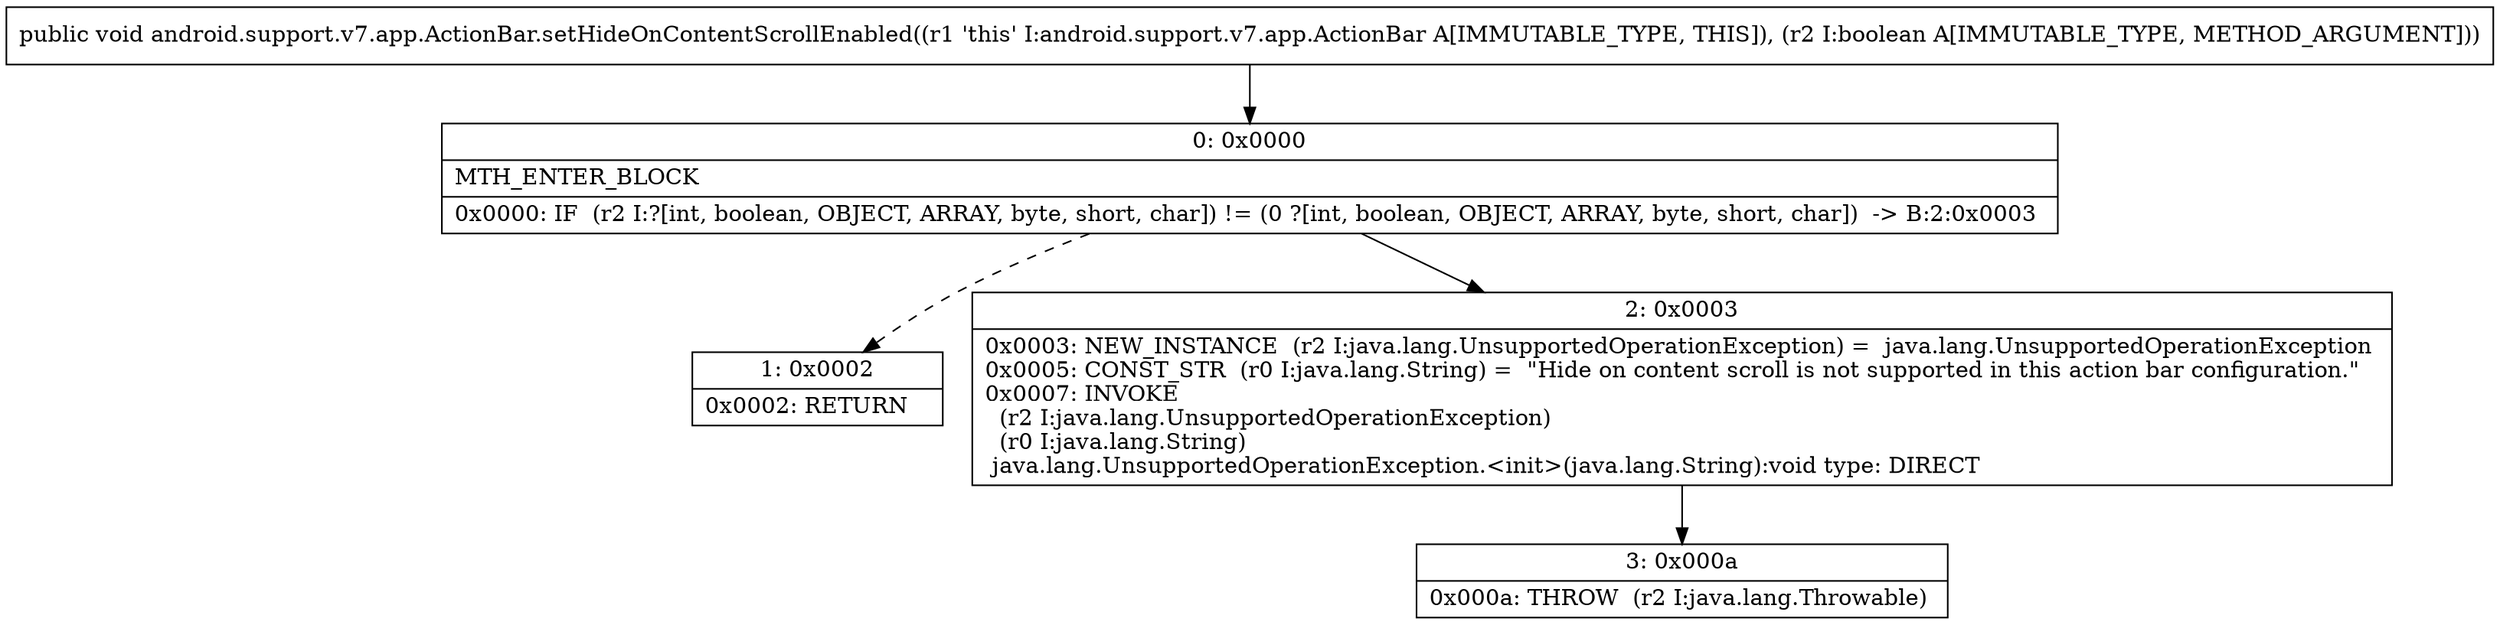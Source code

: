 digraph "CFG forandroid.support.v7.app.ActionBar.setHideOnContentScrollEnabled(Z)V" {
Node_0 [shape=record,label="{0\:\ 0x0000|MTH_ENTER_BLOCK\l|0x0000: IF  (r2 I:?[int, boolean, OBJECT, ARRAY, byte, short, char]) != (0 ?[int, boolean, OBJECT, ARRAY, byte, short, char])  \-\> B:2:0x0003 \l}"];
Node_1 [shape=record,label="{1\:\ 0x0002|0x0002: RETURN   \l}"];
Node_2 [shape=record,label="{2\:\ 0x0003|0x0003: NEW_INSTANCE  (r2 I:java.lang.UnsupportedOperationException) =  java.lang.UnsupportedOperationException \l0x0005: CONST_STR  (r0 I:java.lang.String) =  \"Hide on content scroll is not supported in this action bar configuration.\" \l0x0007: INVOKE  \l  (r2 I:java.lang.UnsupportedOperationException)\l  (r0 I:java.lang.String)\l java.lang.UnsupportedOperationException.\<init\>(java.lang.String):void type: DIRECT \l}"];
Node_3 [shape=record,label="{3\:\ 0x000a|0x000a: THROW  (r2 I:java.lang.Throwable) \l}"];
MethodNode[shape=record,label="{public void android.support.v7.app.ActionBar.setHideOnContentScrollEnabled((r1 'this' I:android.support.v7.app.ActionBar A[IMMUTABLE_TYPE, THIS]), (r2 I:boolean A[IMMUTABLE_TYPE, METHOD_ARGUMENT])) }"];
MethodNode -> Node_0;
Node_0 -> Node_1[style=dashed];
Node_0 -> Node_2;
Node_2 -> Node_3;
}

